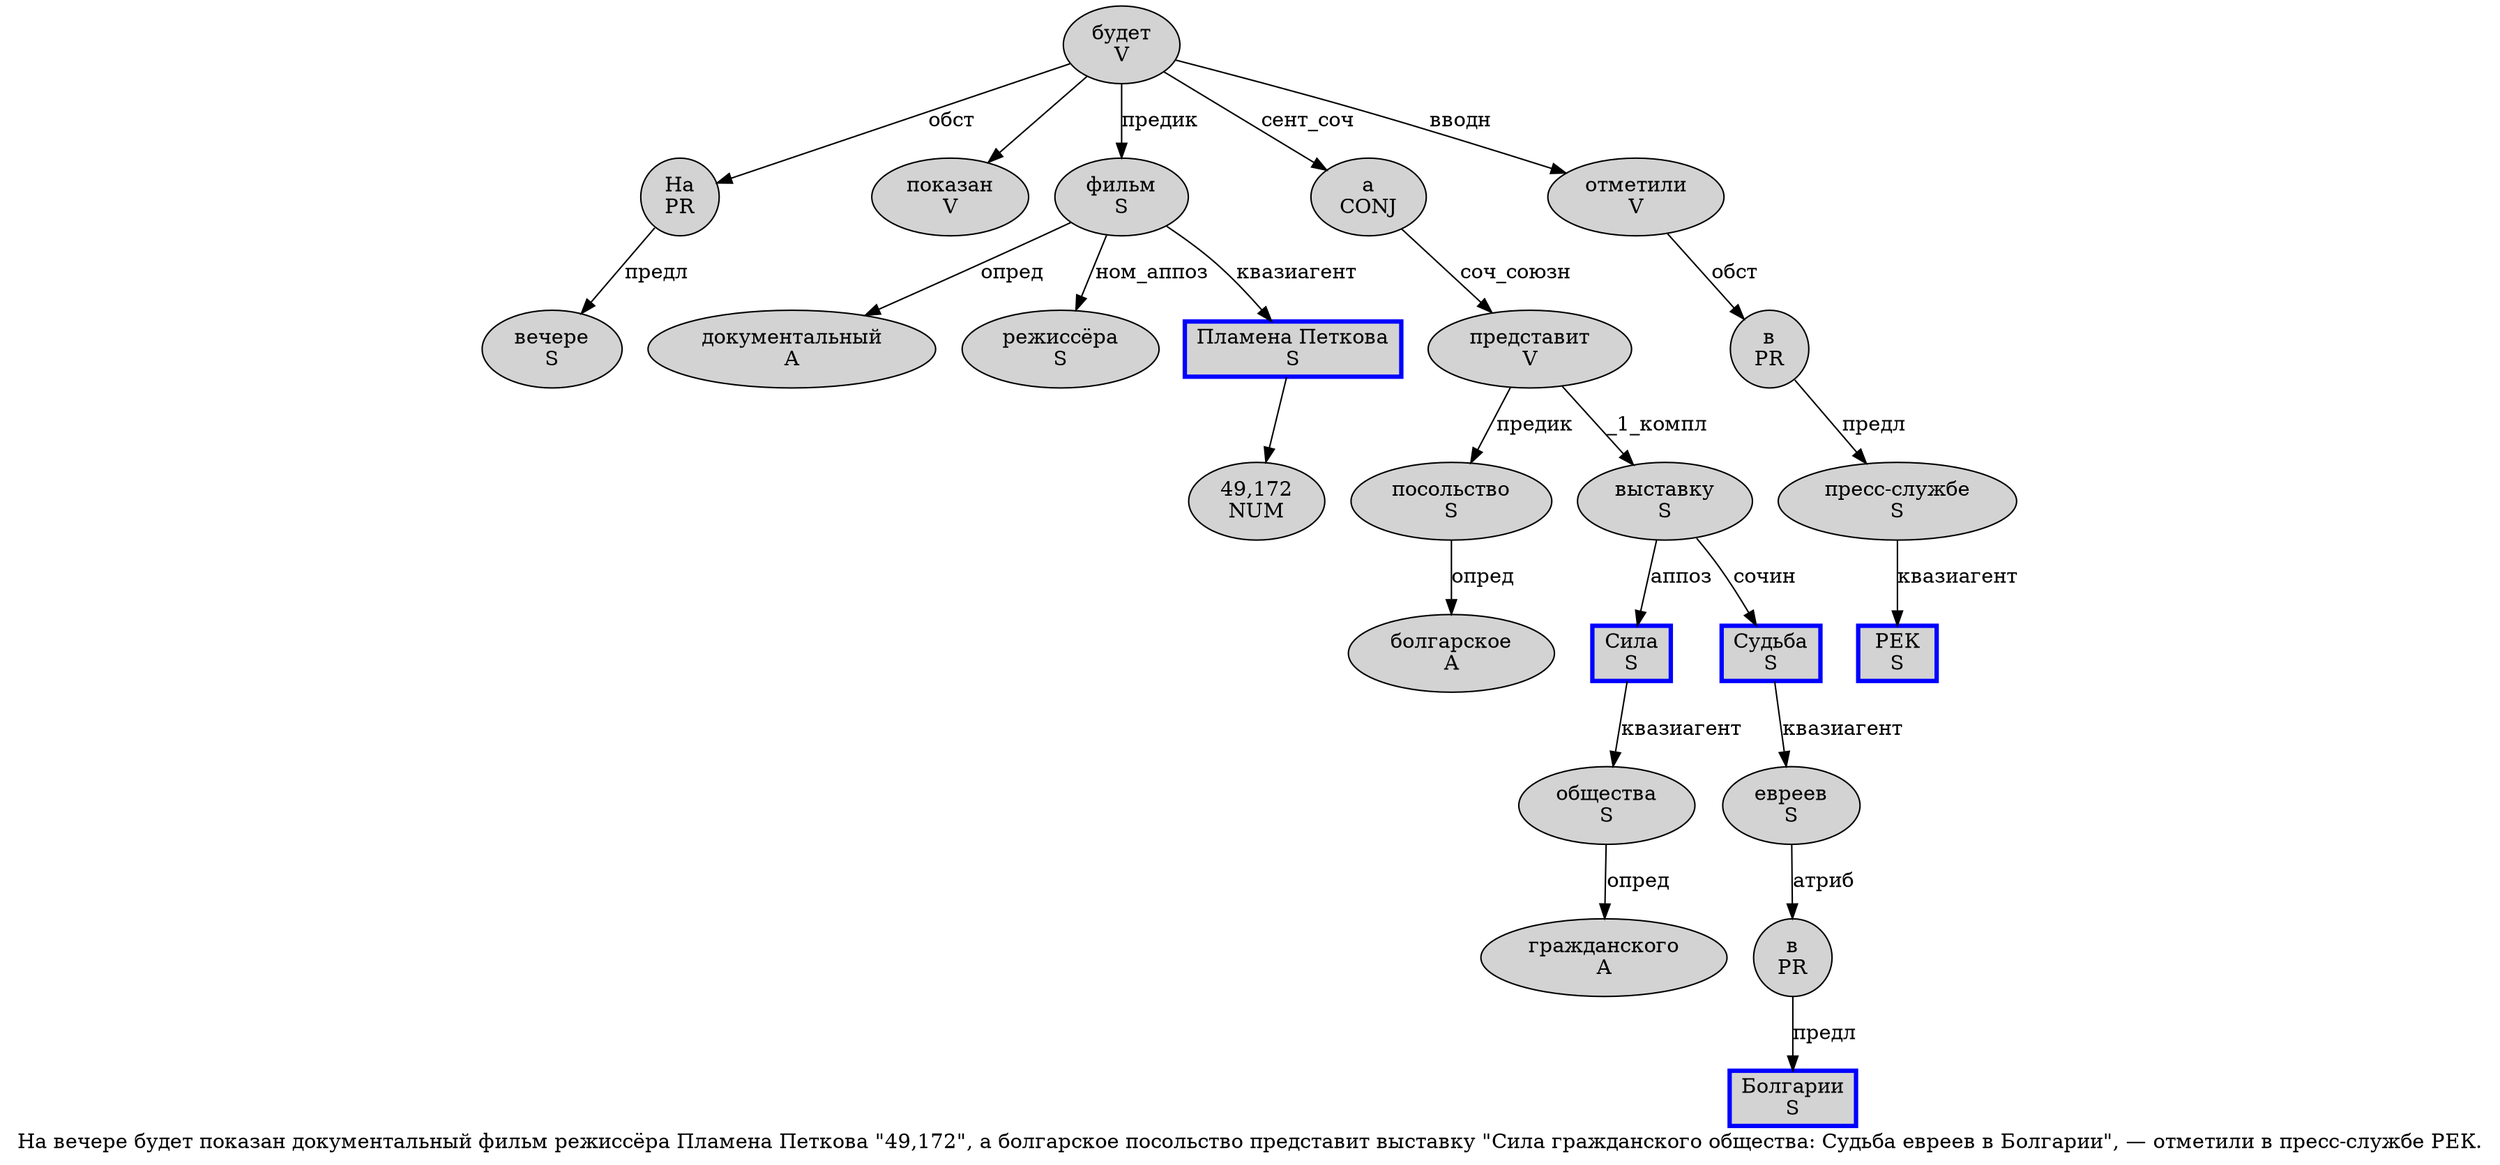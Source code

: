 digraph SENTENCE_1139 {
	graph [label="На вечере будет показан документальный фильм режиссёра Пламена Петкова \"49,172\", а болгарское посольство представит выставку \"Сила гражданского общества: Судьба евреев в Болгарии\", — отметили в пресс-службе РЕК."]
	node [style=filled]
		0 [label="На
PR" color="" fillcolor=lightgray penwidth=1 shape=ellipse]
		1 [label="вечере
S" color="" fillcolor=lightgray penwidth=1 shape=ellipse]
		2 [label="будет
V" color="" fillcolor=lightgray penwidth=1 shape=ellipse]
		3 [label="показан
V" color="" fillcolor=lightgray penwidth=1 shape=ellipse]
		4 [label="документальный
A" color="" fillcolor=lightgray penwidth=1 shape=ellipse]
		5 [label="фильм
S" color="" fillcolor=lightgray penwidth=1 shape=ellipse]
		6 [label="режиссёра
S" color="" fillcolor=lightgray penwidth=1 shape=ellipse]
		7 [label="Пламена Петкова
S" color=blue fillcolor=lightgray penwidth=3 shape=box]
		9 [label="49,172
NUM" color="" fillcolor=lightgray penwidth=1 shape=ellipse]
		12 [label="а
CONJ" color="" fillcolor=lightgray penwidth=1 shape=ellipse]
		13 [label="болгарское
A" color="" fillcolor=lightgray penwidth=1 shape=ellipse]
		14 [label="посольство
S" color="" fillcolor=lightgray penwidth=1 shape=ellipse]
		15 [label="представит
V" color="" fillcolor=lightgray penwidth=1 shape=ellipse]
		16 [label="выставку
S" color="" fillcolor=lightgray penwidth=1 shape=ellipse]
		18 [label="Сила
S" color=blue fillcolor=lightgray penwidth=3 shape=box]
		19 [label="гражданского
A" color="" fillcolor=lightgray penwidth=1 shape=ellipse]
		20 [label="общества
S" color="" fillcolor=lightgray penwidth=1 shape=ellipse]
		22 [label="Судьба
S" color=blue fillcolor=lightgray penwidth=3 shape=box]
		23 [label="евреев
S" color="" fillcolor=lightgray penwidth=1 shape=ellipse]
		24 [label="в
PR" color="" fillcolor=lightgray penwidth=1 shape=ellipse]
		25 [label="Болгарии
S" color=blue fillcolor=lightgray penwidth=3 shape=box]
		29 [label="отметили
V" color="" fillcolor=lightgray penwidth=1 shape=ellipse]
		30 [label="в
PR" color="" fillcolor=lightgray penwidth=1 shape=ellipse]
		31 [label="пресс-службе
S" color="" fillcolor=lightgray penwidth=1 shape=ellipse]
		32 [label="РЕК
S" color=blue fillcolor=lightgray penwidth=3 shape=box]
			29 -> 30 [label="обст"]
			0 -> 1 [label="предл"]
			7 -> 9
			22 -> 23 [label="квазиагент"]
			2 -> 0 [label="обст"]
			2 -> 3
			2 -> 5 [label="предик"]
			2 -> 12 [label="сент_соч"]
			2 -> 29 [label="вводн"]
			31 -> 32 [label="квазиагент"]
			23 -> 24 [label="атриб"]
			24 -> 25 [label="предл"]
			5 -> 4 [label="опред"]
			5 -> 6 [label="ном_аппоз"]
			5 -> 7 [label="квазиагент"]
			16 -> 18 [label="аппоз"]
			16 -> 22 [label="сочин"]
			18 -> 20 [label="квазиагент"]
			12 -> 15 [label="соч_союзн"]
			20 -> 19 [label="опред"]
			14 -> 13 [label="опред"]
			15 -> 14 [label="предик"]
			15 -> 16 [label="_1_компл"]
			30 -> 31 [label="предл"]
}